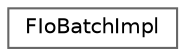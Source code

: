 digraph "Graphical Class Hierarchy"
{
 // INTERACTIVE_SVG=YES
 // LATEX_PDF_SIZE
  bgcolor="transparent";
  edge [fontname=Helvetica,fontsize=10,labelfontname=Helvetica,labelfontsize=10];
  node [fontname=Helvetica,fontsize=10,shape=box,height=0.2,width=0.4];
  rankdir="LR";
  Node0 [id="Node000000",label="FIoBatchImpl",height=0.2,width=0.4,color="grey40", fillcolor="white", style="filled",URL="$df/d27/classFIoBatchImpl.html",tooltip=" "];
}
